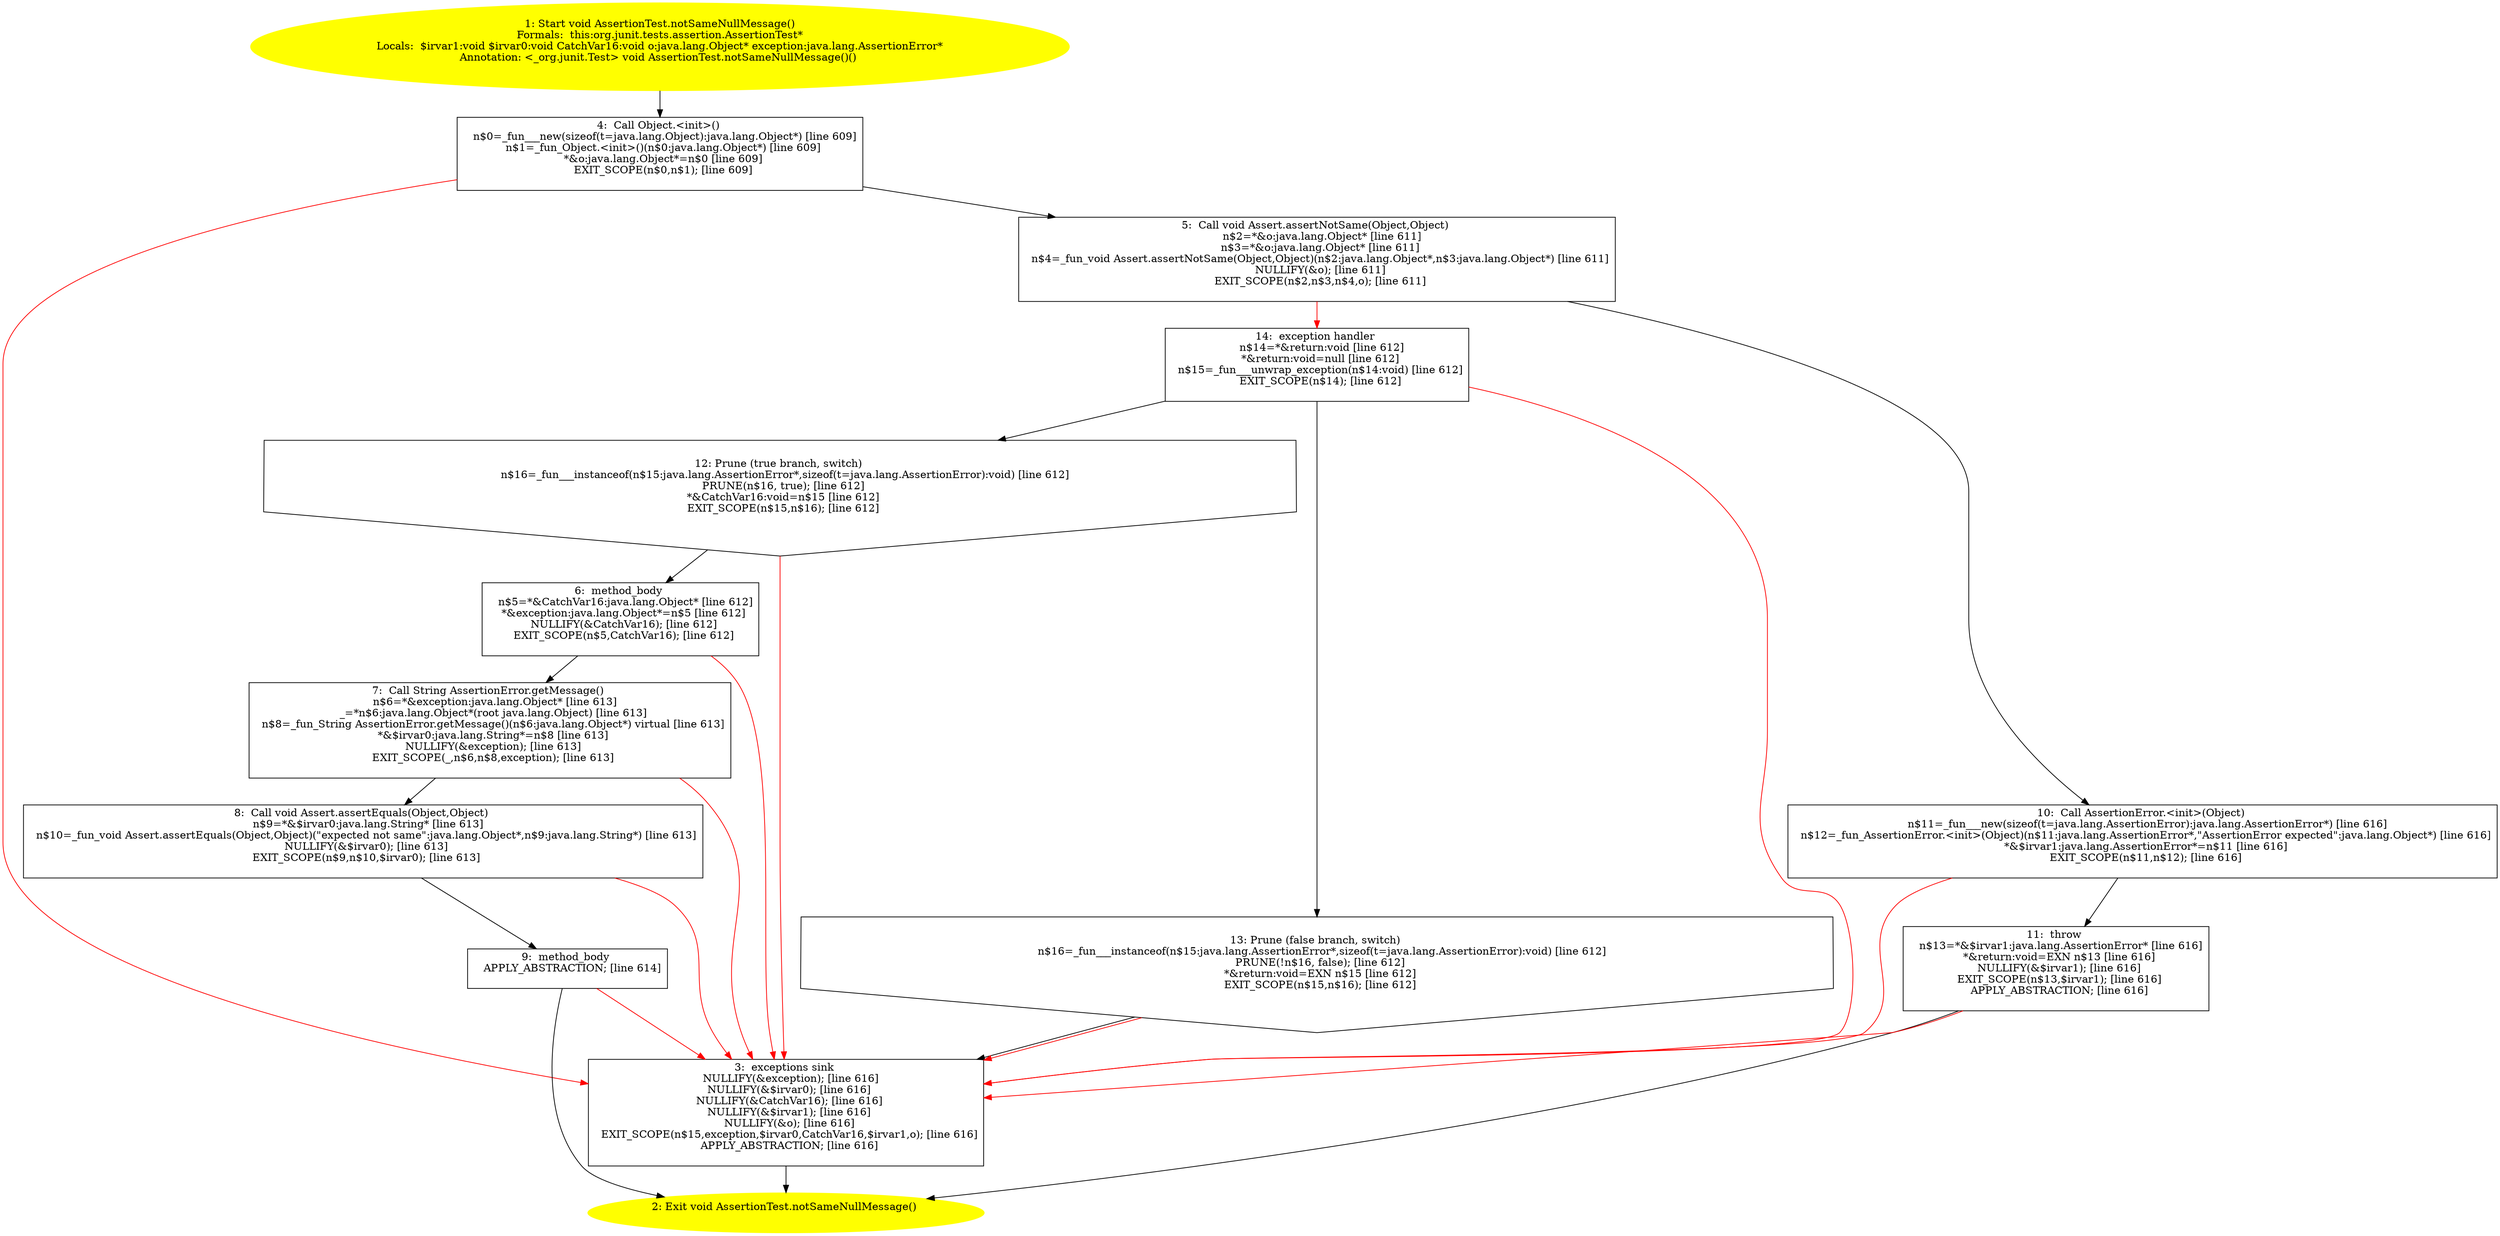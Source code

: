 /* @generated */
digraph cfg {
"org.junit.tests.assertion.AssertionTest.notSameNullMessage():void.d9669acedc0042121c9cc5d3decbb979_1" [label="1: Start void AssertionTest.notSameNullMessage()\nFormals:  this:org.junit.tests.assertion.AssertionTest*\nLocals:  $irvar1:void $irvar0:void CatchVar16:void o:java.lang.Object* exception:java.lang.AssertionError*\nAnnotation: <_org.junit.Test> void AssertionTest.notSameNullMessage()() \n  " color=yellow style=filled]
	

	 "org.junit.tests.assertion.AssertionTest.notSameNullMessage():void.d9669acedc0042121c9cc5d3decbb979_1" -> "org.junit.tests.assertion.AssertionTest.notSameNullMessage():void.d9669acedc0042121c9cc5d3decbb979_4" ;
"org.junit.tests.assertion.AssertionTest.notSameNullMessage():void.d9669acedc0042121c9cc5d3decbb979_2" [label="2: Exit void AssertionTest.notSameNullMessage() \n  " color=yellow style=filled]
	

"org.junit.tests.assertion.AssertionTest.notSameNullMessage():void.d9669acedc0042121c9cc5d3decbb979_3" [label="3:  exceptions sink \n   NULLIFY(&exception); [line 616]\n  NULLIFY(&$irvar0); [line 616]\n  NULLIFY(&CatchVar16); [line 616]\n  NULLIFY(&$irvar1); [line 616]\n  NULLIFY(&o); [line 616]\n  EXIT_SCOPE(n$15,exception,$irvar0,CatchVar16,$irvar1,o); [line 616]\n  APPLY_ABSTRACTION; [line 616]\n " shape="box"]
	

	 "org.junit.tests.assertion.AssertionTest.notSameNullMessage():void.d9669acedc0042121c9cc5d3decbb979_3" -> "org.junit.tests.assertion.AssertionTest.notSameNullMessage():void.d9669acedc0042121c9cc5d3decbb979_2" ;
"org.junit.tests.assertion.AssertionTest.notSameNullMessage():void.d9669acedc0042121c9cc5d3decbb979_4" [label="4:  Call Object.<init>() \n   n$0=_fun___new(sizeof(t=java.lang.Object):java.lang.Object*) [line 609]\n  n$1=_fun_Object.<init>()(n$0:java.lang.Object*) [line 609]\n  *&o:java.lang.Object*=n$0 [line 609]\n  EXIT_SCOPE(n$0,n$1); [line 609]\n " shape="box"]
	

	 "org.junit.tests.assertion.AssertionTest.notSameNullMessage():void.d9669acedc0042121c9cc5d3decbb979_4" -> "org.junit.tests.assertion.AssertionTest.notSameNullMessage():void.d9669acedc0042121c9cc5d3decbb979_5" ;
	 "org.junit.tests.assertion.AssertionTest.notSameNullMessage():void.d9669acedc0042121c9cc5d3decbb979_4" -> "org.junit.tests.assertion.AssertionTest.notSameNullMessage():void.d9669acedc0042121c9cc5d3decbb979_3" [color="red" ];
"org.junit.tests.assertion.AssertionTest.notSameNullMessage():void.d9669acedc0042121c9cc5d3decbb979_5" [label="5:  Call void Assert.assertNotSame(Object,Object) \n   n$2=*&o:java.lang.Object* [line 611]\n  n$3=*&o:java.lang.Object* [line 611]\n  n$4=_fun_void Assert.assertNotSame(Object,Object)(n$2:java.lang.Object*,n$3:java.lang.Object*) [line 611]\n  NULLIFY(&o); [line 611]\n  EXIT_SCOPE(n$2,n$3,n$4,o); [line 611]\n " shape="box"]
	

	 "org.junit.tests.assertion.AssertionTest.notSameNullMessage():void.d9669acedc0042121c9cc5d3decbb979_5" -> "org.junit.tests.assertion.AssertionTest.notSameNullMessage():void.d9669acedc0042121c9cc5d3decbb979_10" ;
	 "org.junit.tests.assertion.AssertionTest.notSameNullMessage():void.d9669acedc0042121c9cc5d3decbb979_5" -> "org.junit.tests.assertion.AssertionTest.notSameNullMessage():void.d9669acedc0042121c9cc5d3decbb979_14" [color="red" ];
"org.junit.tests.assertion.AssertionTest.notSameNullMessage():void.d9669acedc0042121c9cc5d3decbb979_6" [label="6:  method_body \n   n$5=*&CatchVar16:java.lang.Object* [line 612]\n  *&exception:java.lang.Object*=n$5 [line 612]\n  NULLIFY(&CatchVar16); [line 612]\n  EXIT_SCOPE(n$5,CatchVar16); [line 612]\n " shape="box"]
	

	 "org.junit.tests.assertion.AssertionTest.notSameNullMessage():void.d9669acedc0042121c9cc5d3decbb979_6" -> "org.junit.tests.assertion.AssertionTest.notSameNullMessage():void.d9669acedc0042121c9cc5d3decbb979_7" ;
	 "org.junit.tests.assertion.AssertionTest.notSameNullMessage():void.d9669acedc0042121c9cc5d3decbb979_6" -> "org.junit.tests.assertion.AssertionTest.notSameNullMessage():void.d9669acedc0042121c9cc5d3decbb979_3" [color="red" ];
"org.junit.tests.assertion.AssertionTest.notSameNullMessage():void.d9669acedc0042121c9cc5d3decbb979_7" [label="7:  Call String AssertionError.getMessage() \n   n$6=*&exception:java.lang.Object* [line 613]\n  _=*n$6:java.lang.Object*(root java.lang.Object) [line 613]\n  n$8=_fun_String AssertionError.getMessage()(n$6:java.lang.Object*) virtual [line 613]\n  *&$irvar0:java.lang.String*=n$8 [line 613]\n  NULLIFY(&exception); [line 613]\n  EXIT_SCOPE(_,n$6,n$8,exception); [line 613]\n " shape="box"]
	

	 "org.junit.tests.assertion.AssertionTest.notSameNullMessage():void.d9669acedc0042121c9cc5d3decbb979_7" -> "org.junit.tests.assertion.AssertionTest.notSameNullMessage():void.d9669acedc0042121c9cc5d3decbb979_8" ;
	 "org.junit.tests.assertion.AssertionTest.notSameNullMessage():void.d9669acedc0042121c9cc5d3decbb979_7" -> "org.junit.tests.assertion.AssertionTest.notSameNullMessage():void.d9669acedc0042121c9cc5d3decbb979_3" [color="red" ];
"org.junit.tests.assertion.AssertionTest.notSameNullMessage():void.d9669acedc0042121c9cc5d3decbb979_8" [label="8:  Call void Assert.assertEquals(Object,Object) \n   n$9=*&$irvar0:java.lang.String* [line 613]\n  n$10=_fun_void Assert.assertEquals(Object,Object)(\"expected not same\":java.lang.Object*,n$9:java.lang.String*) [line 613]\n  NULLIFY(&$irvar0); [line 613]\n  EXIT_SCOPE(n$9,n$10,$irvar0); [line 613]\n " shape="box"]
	

	 "org.junit.tests.assertion.AssertionTest.notSameNullMessage():void.d9669acedc0042121c9cc5d3decbb979_8" -> "org.junit.tests.assertion.AssertionTest.notSameNullMessage():void.d9669acedc0042121c9cc5d3decbb979_9" ;
	 "org.junit.tests.assertion.AssertionTest.notSameNullMessage():void.d9669acedc0042121c9cc5d3decbb979_8" -> "org.junit.tests.assertion.AssertionTest.notSameNullMessage():void.d9669acedc0042121c9cc5d3decbb979_3" [color="red" ];
"org.junit.tests.assertion.AssertionTest.notSameNullMessage():void.d9669acedc0042121c9cc5d3decbb979_9" [label="9:  method_body \n   APPLY_ABSTRACTION; [line 614]\n " shape="box"]
	

	 "org.junit.tests.assertion.AssertionTest.notSameNullMessage():void.d9669acedc0042121c9cc5d3decbb979_9" -> "org.junit.tests.assertion.AssertionTest.notSameNullMessage():void.d9669acedc0042121c9cc5d3decbb979_2" ;
	 "org.junit.tests.assertion.AssertionTest.notSameNullMessage():void.d9669acedc0042121c9cc5d3decbb979_9" -> "org.junit.tests.assertion.AssertionTest.notSameNullMessage():void.d9669acedc0042121c9cc5d3decbb979_3" [color="red" ];
"org.junit.tests.assertion.AssertionTest.notSameNullMessage():void.d9669acedc0042121c9cc5d3decbb979_10" [label="10:  Call AssertionError.<init>(Object) \n   n$11=_fun___new(sizeof(t=java.lang.AssertionError):java.lang.AssertionError*) [line 616]\n  n$12=_fun_AssertionError.<init>(Object)(n$11:java.lang.AssertionError*,\"AssertionError expected\":java.lang.Object*) [line 616]\n  *&$irvar1:java.lang.AssertionError*=n$11 [line 616]\n  EXIT_SCOPE(n$11,n$12); [line 616]\n " shape="box"]
	

	 "org.junit.tests.assertion.AssertionTest.notSameNullMessage():void.d9669acedc0042121c9cc5d3decbb979_10" -> "org.junit.tests.assertion.AssertionTest.notSameNullMessage():void.d9669acedc0042121c9cc5d3decbb979_11" ;
	 "org.junit.tests.assertion.AssertionTest.notSameNullMessage():void.d9669acedc0042121c9cc5d3decbb979_10" -> "org.junit.tests.assertion.AssertionTest.notSameNullMessage():void.d9669acedc0042121c9cc5d3decbb979_3" [color="red" ];
"org.junit.tests.assertion.AssertionTest.notSameNullMessage():void.d9669acedc0042121c9cc5d3decbb979_11" [label="11:  throw \n   n$13=*&$irvar1:java.lang.AssertionError* [line 616]\n  *&return:void=EXN n$13 [line 616]\n  NULLIFY(&$irvar1); [line 616]\n  EXIT_SCOPE(n$13,$irvar1); [line 616]\n  APPLY_ABSTRACTION; [line 616]\n " shape="box"]
	

	 "org.junit.tests.assertion.AssertionTest.notSameNullMessage():void.d9669acedc0042121c9cc5d3decbb979_11" -> "org.junit.tests.assertion.AssertionTest.notSameNullMessage():void.d9669acedc0042121c9cc5d3decbb979_2" ;
	 "org.junit.tests.assertion.AssertionTest.notSameNullMessage():void.d9669acedc0042121c9cc5d3decbb979_11" -> "org.junit.tests.assertion.AssertionTest.notSameNullMessage():void.d9669acedc0042121c9cc5d3decbb979_3" [color="red" ];
"org.junit.tests.assertion.AssertionTest.notSameNullMessage():void.d9669acedc0042121c9cc5d3decbb979_12" [label="12: Prune (true branch, switch) \n   n$16=_fun___instanceof(n$15:java.lang.AssertionError*,sizeof(t=java.lang.AssertionError):void) [line 612]\n  PRUNE(n$16, true); [line 612]\n  *&CatchVar16:void=n$15 [line 612]\n  EXIT_SCOPE(n$15,n$16); [line 612]\n " shape="invhouse"]
	

	 "org.junit.tests.assertion.AssertionTest.notSameNullMessage():void.d9669acedc0042121c9cc5d3decbb979_12" -> "org.junit.tests.assertion.AssertionTest.notSameNullMessage():void.d9669acedc0042121c9cc5d3decbb979_6" ;
	 "org.junit.tests.assertion.AssertionTest.notSameNullMessage():void.d9669acedc0042121c9cc5d3decbb979_12" -> "org.junit.tests.assertion.AssertionTest.notSameNullMessage():void.d9669acedc0042121c9cc5d3decbb979_3" [color="red" ];
"org.junit.tests.assertion.AssertionTest.notSameNullMessage():void.d9669acedc0042121c9cc5d3decbb979_13" [label="13: Prune (false branch, switch) \n   n$16=_fun___instanceof(n$15:java.lang.AssertionError*,sizeof(t=java.lang.AssertionError):void) [line 612]\n  PRUNE(!n$16, false); [line 612]\n  *&return:void=EXN n$15 [line 612]\n  EXIT_SCOPE(n$15,n$16); [line 612]\n " shape="invhouse"]
	

	 "org.junit.tests.assertion.AssertionTest.notSameNullMessage():void.d9669acedc0042121c9cc5d3decbb979_13" -> "org.junit.tests.assertion.AssertionTest.notSameNullMessage():void.d9669acedc0042121c9cc5d3decbb979_3" ;
	 "org.junit.tests.assertion.AssertionTest.notSameNullMessage():void.d9669acedc0042121c9cc5d3decbb979_13" -> "org.junit.tests.assertion.AssertionTest.notSameNullMessage():void.d9669acedc0042121c9cc5d3decbb979_3" [color="red" ];
"org.junit.tests.assertion.AssertionTest.notSameNullMessage():void.d9669acedc0042121c9cc5d3decbb979_14" [label="14:  exception handler \n   n$14=*&return:void [line 612]\n  *&return:void=null [line 612]\n  n$15=_fun___unwrap_exception(n$14:void) [line 612]\n  EXIT_SCOPE(n$14); [line 612]\n " shape="box"]
	

	 "org.junit.tests.assertion.AssertionTest.notSameNullMessage():void.d9669acedc0042121c9cc5d3decbb979_14" -> "org.junit.tests.assertion.AssertionTest.notSameNullMessage():void.d9669acedc0042121c9cc5d3decbb979_12" ;
	 "org.junit.tests.assertion.AssertionTest.notSameNullMessage():void.d9669acedc0042121c9cc5d3decbb979_14" -> "org.junit.tests.assertion.AssertionTest.notSameNullMessage():void.d9669acedc0042121c9cc5d3decbb979_13" ;
	 "org.junit.tests.assertion.AssertionTest.notSameNullMessage():void.d9669acedc0042121c9cc5d3decbb979_14" -> "org.junit.tests.assertion.AssertionTest.notSameNullMessage():void.d9669acedc0042121c9cc5d3decbb979_3" [color="red" ];
}

